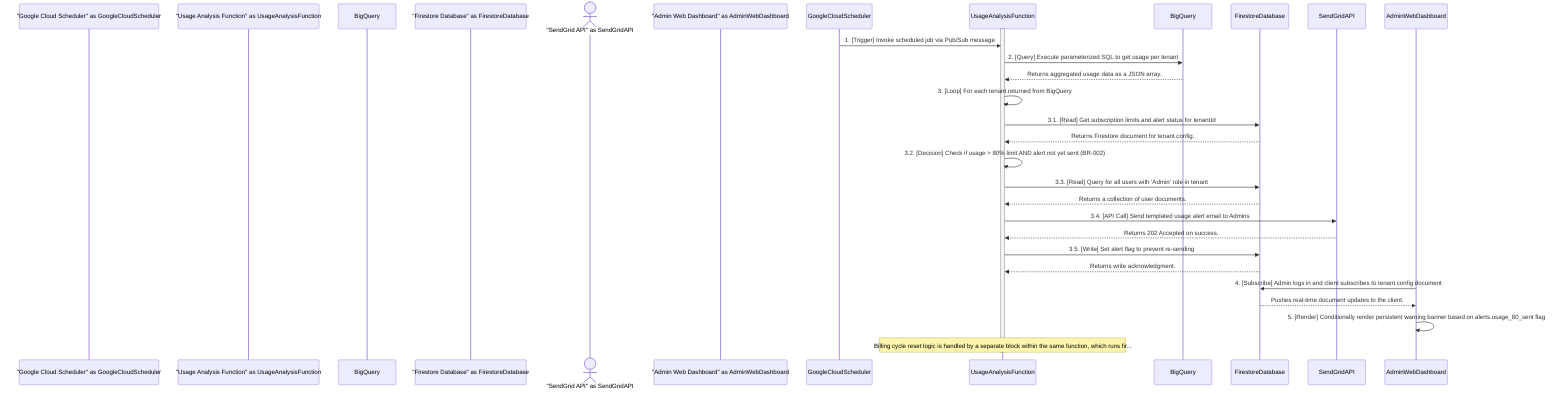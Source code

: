sequenceDiagram
    participant "Google Cloud Scheduler" as GoogleCloudScheduler
    participant "Usage Analysis Function" as UsageAnalysisFunction
    participant "BigQuery" as BigQuery
    participant "Firestore Database" as FirestoreDatabase
    actor "SendGrid API" as SendGridAPI
    participant "Admin Web Dashboard" as AdminWebDashboard

    activate UsageAnalysisFunction
    GoogleCloudScheduler->>UsageAnalysisFunction: 1. [Trigger] Invoke scheduled job via Pub/Sub message
    UsageAnalysisFunction->>BigQuery: 2. [Query] Execute parameterized SQL to get usage per tenant
    BigQuery-->>UsageAnalysisFunction: Returns aggregated usage data as a JSON array.
    UsageAnalysisFunction->>UsageAnalysisFunction: 3. [Loop] For each tenant returned from BigQuery
    UsageAnalysisFunction->>FirestoreDatabase: 3.1. [Read] Get subscription limits and alert status for tenantId
    FirestoreDatabase-->>UsageAnalysisFunction: Returns Firestore document for tenant config.
    UsageAnalysisFunction->>UsageAnalysisFunction: 3.2. [Decision] Check if usage > 80% limit AND alert not yet sent (BR-002)
    UsageAnalysisFunction->>FirestoreDatabase: 3.3. [Read] Query for all users with 'Admin' role in tenant
    FirestoreDatabase-->>UsageAnalysisFunction: Returns a collection of user documents.
    UsageAnalysisFunction->>SendGridAPI: 3.4. [API Call] Send templated usage alert email to Admins
    SendGridAPI-->>UsageAnalysisFunction: Returns 202 Accepted on success.
    UsageAnalysisFunction->>FirestoreDatabase: 3.5. [Write] Set alert flag to prevent re-sending
    FirestoreDatabase-->>UsageAnalysisFunction: Returns write acknowledgment.
    AdminWebDashboard->>FirestoreDatabase: 4. [Subscribe] Admin logs in and client subscribes to tenant config document
    FirestoreDatabase-->>AdminWebDashboard: Pushes real-time document updates to the client.
    AdminWebDashboard->>AdminWebDashboard: 5. [Render] Conditionally render persistent warning banner based on alerts.usage_80_sent flag

    note over UsageAnalysisFunction: Billing cycle reset logic is handled by a separate block within the same function, which runs fir...

    deactivate UsageAnalysisFunction